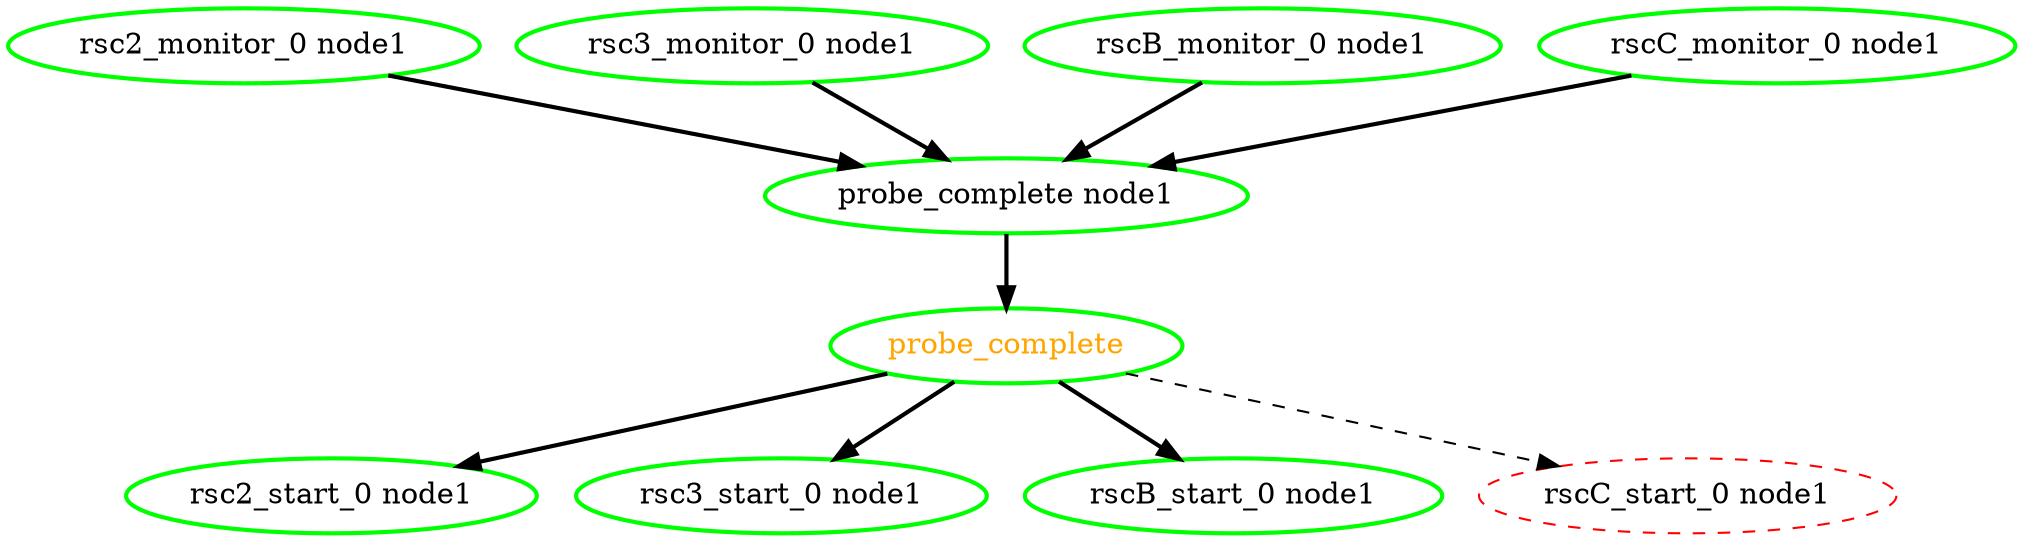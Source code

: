  digraph "g" {
"probe_complete node1" -> "probe_complete" [ style = bold]
"probe_complete node1" [ style=bold color="green" fontcolor="black" ]
"probe_complete" -> "rsc2_start_0 node1" [ style = bold]
"probe_complete" -> "rsc3_start_0 node1" [ style = bold]
"probe_complete" -> "rscB_start_0 node1" [ style = bold]
"probe_complete" -> "rscC_start_0 node1" [ style = dashed]
"probe_complete" [ style=bold color="green" fontcolor="orange" ]
"rsc2_monitor_0 node1" -> "probe_complete node1" [ style = bold]
"rsc2_monitor_0 node1" [ style=bold color="green" fontcolor="black" ]
"rsc2_start_0 node1" [ style=bold color="green" fontcolor="black" ]
"rsc3_monitor_0 node1" -> "probe_complete node1" [ style = bold]
"rsc3_monitor_0 node1" [ style=bold color="green" fontcolor="black" ]
"rsc3_start_0 node1" [ style=bold color="green" fontcolor="black" ]
"rscB_monitor_0 node1" -> "probe_complete node1" [ style = bold]
"rscB_monitor_0 node1" [ style=bold color="green" fontcolor="black" ]
"rscB_start_0 node1" [ style=bold color="green" fontcolor="black" ]
"rscC_monitor_0 node1" -> "probe_complete node1" [ style = bold]
"rscC_monitor_0 node1" [ style=bold color="green" fontcolor="black" ]
"rscC_start_0 node1" [ style=dashed color="red" fontcolor="black"  ]
}
